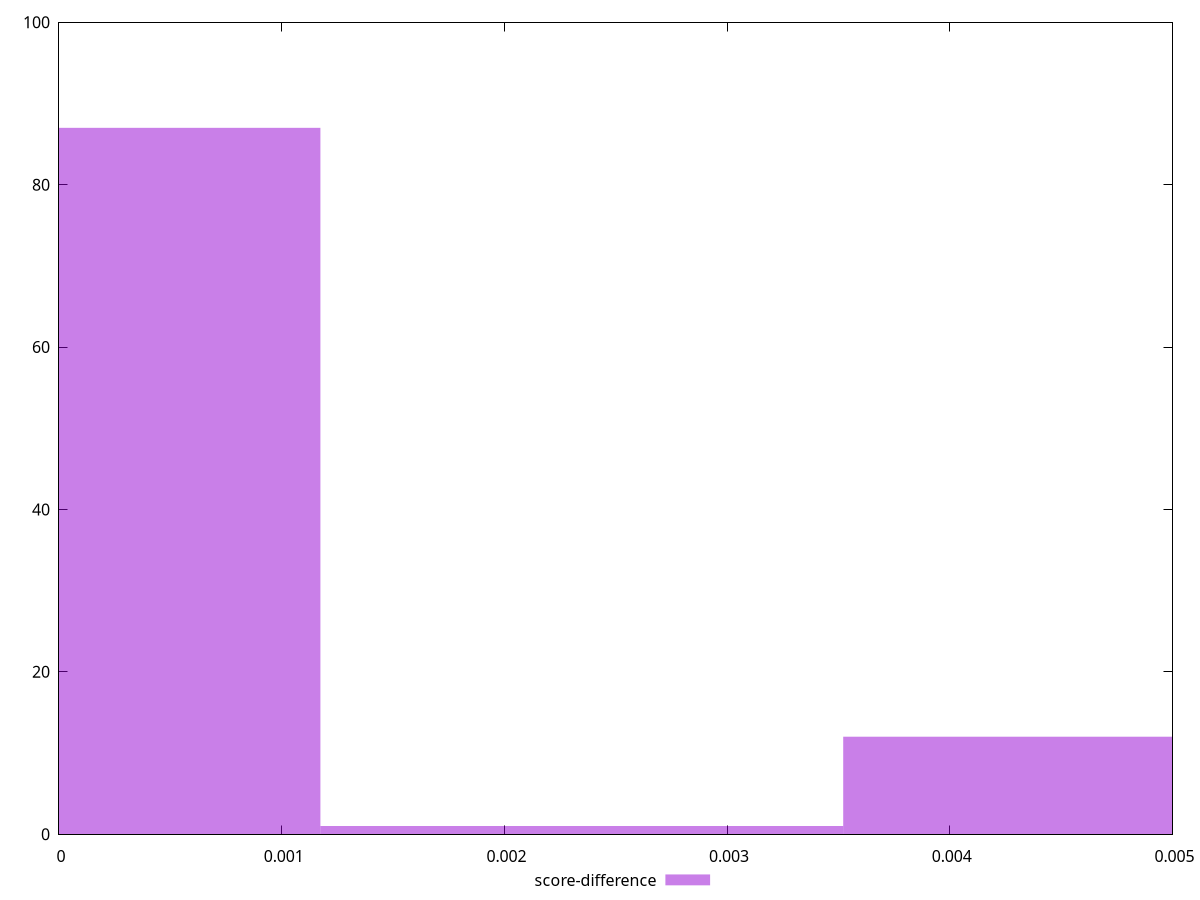 reset

$scoreDifference <<EOF
0.0023475733712037023 1
0.0046951467424074045 12
0 87
EOF

set key outside below
set boxwidth 0.0023475733712037023
set xrange [0:0.0050000000000000044]
set yrange [0:100]
set trange [0:100]
set style fill transparent solid 0.5 noborder
set terminal svg size 640, 490 enhanced background rgb 'white'
set output "report_00008_2021-01-22T20:58:29.167/unminified-css/samples/pages+cached/score-difference/histogram.svg"

plot $scoreDifference title "score-difference" with boxes

reset
